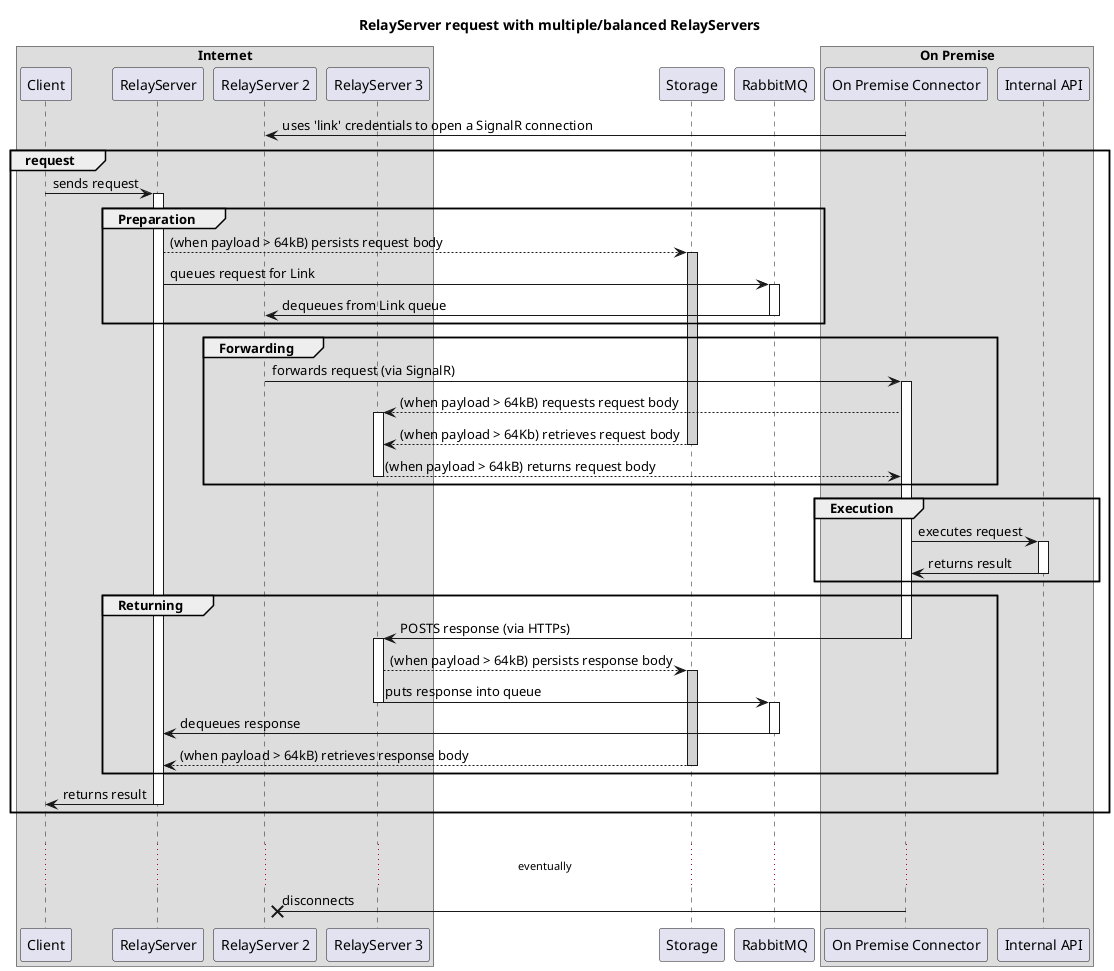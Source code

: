 @startuml
title RelayServer request with multiple/balanced RelayServers

box "Internet"
   participant "Client"
   participant "RelayServer"
   participant "RelayServer 2"
   participant "RelayServer 3"
end box

participant "Storage"
participant "RabbitMQ"

box "On Premise"
   participant "On Premise Connector"
   participant "Internal API"
end box

"On Premise Connector" -> "RelayServer 2" : uses 'link' credentials to open a SignalR connection

group request

  Client -> "RelayServer" : sends request
  activate "RelayServer"

group Preparation

  "RelayServer" --> "Storage" : (when payload > 64kB) persists request body
  activate "Storage" #LightGray
  "RelayServer" -> "RabbitMQ" : queues request for Link
  activate "RabbitMQ"
  "RabbitMQ" -> "RelayServer 2" : dequeues from Link queue
  deactivate "RabbitMQ"
end

group Forwarding

  "RelayServer 2" -> "On Premise Connector" : forwards request (via SignalR)
  activate "On Premise Connector"

  "On Premise Connector" --> "RelayServer 3" : (when payload > 64kB) requests request body
  activate "RelayServer 3"
  "Storage" --> "RelayServer 3" : (when payload > 64Kb) retrieves request body
  deactivate "Storage"
  "RelayServer 3" --> "On Premise Connector": (when payload > 64kB) returns request body
  deactivate "RelayServer 3"
end


group Execution

  "On Premise Connector" -> "Internal API" : executes request
  activate "Internal API"
  "Internal API" -> "On Premise Connector" : returns result
  deactivate "Internal API"

end

group Returning
 
  "On Premise Connector" -> "RelayServer 3" : POSTS response (via HTTPs)
  deactivate "On Premise Connector"
  activate "RelayServer 3"
  "RelayServer 3" --> "Storage" : (when payload > 64kB) persists response body
  activate "Storage" #LightGray

  "RelayServer 3" -> "RabbitMQ" : puts response into queue
  deactivate "RelayServer 3"
  activate "RabbitMQ"

  "RabbitMQ" -> "RelayServer" : dequeues response
  deactivate "RabbitMQ"
  "Storage" --> "RelayServer": (when payload > 64kB) retrieves response body
  deactivate "Storage"

end

  "RelayServer" -> "Client" : returns result
  deactivate "RelayServer"

end

|||
...eventually...
"On Premise Connector" -X "RelayServer 2" : disconnects
deactivate "RelayServer 2"
@enduml
